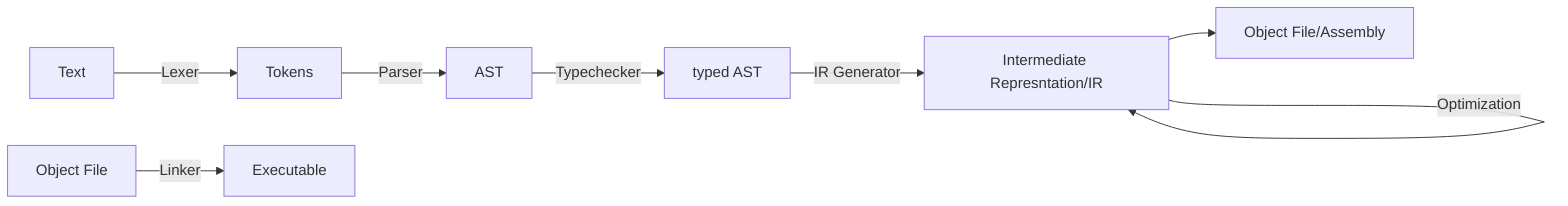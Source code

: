 flowchart LR
    A[Text] -->|Lexer| B[Tokens]
    B -->|Parser| C[AST]
    C -->|Typechecker| H[typed AST]
    H -->|IR Generator| D[Intermediate Represntation/IR]
    D -->|Optimization| D
    D --> E[Object File/Assembly]

    F[Object File] -->|Linker| G[Executable]